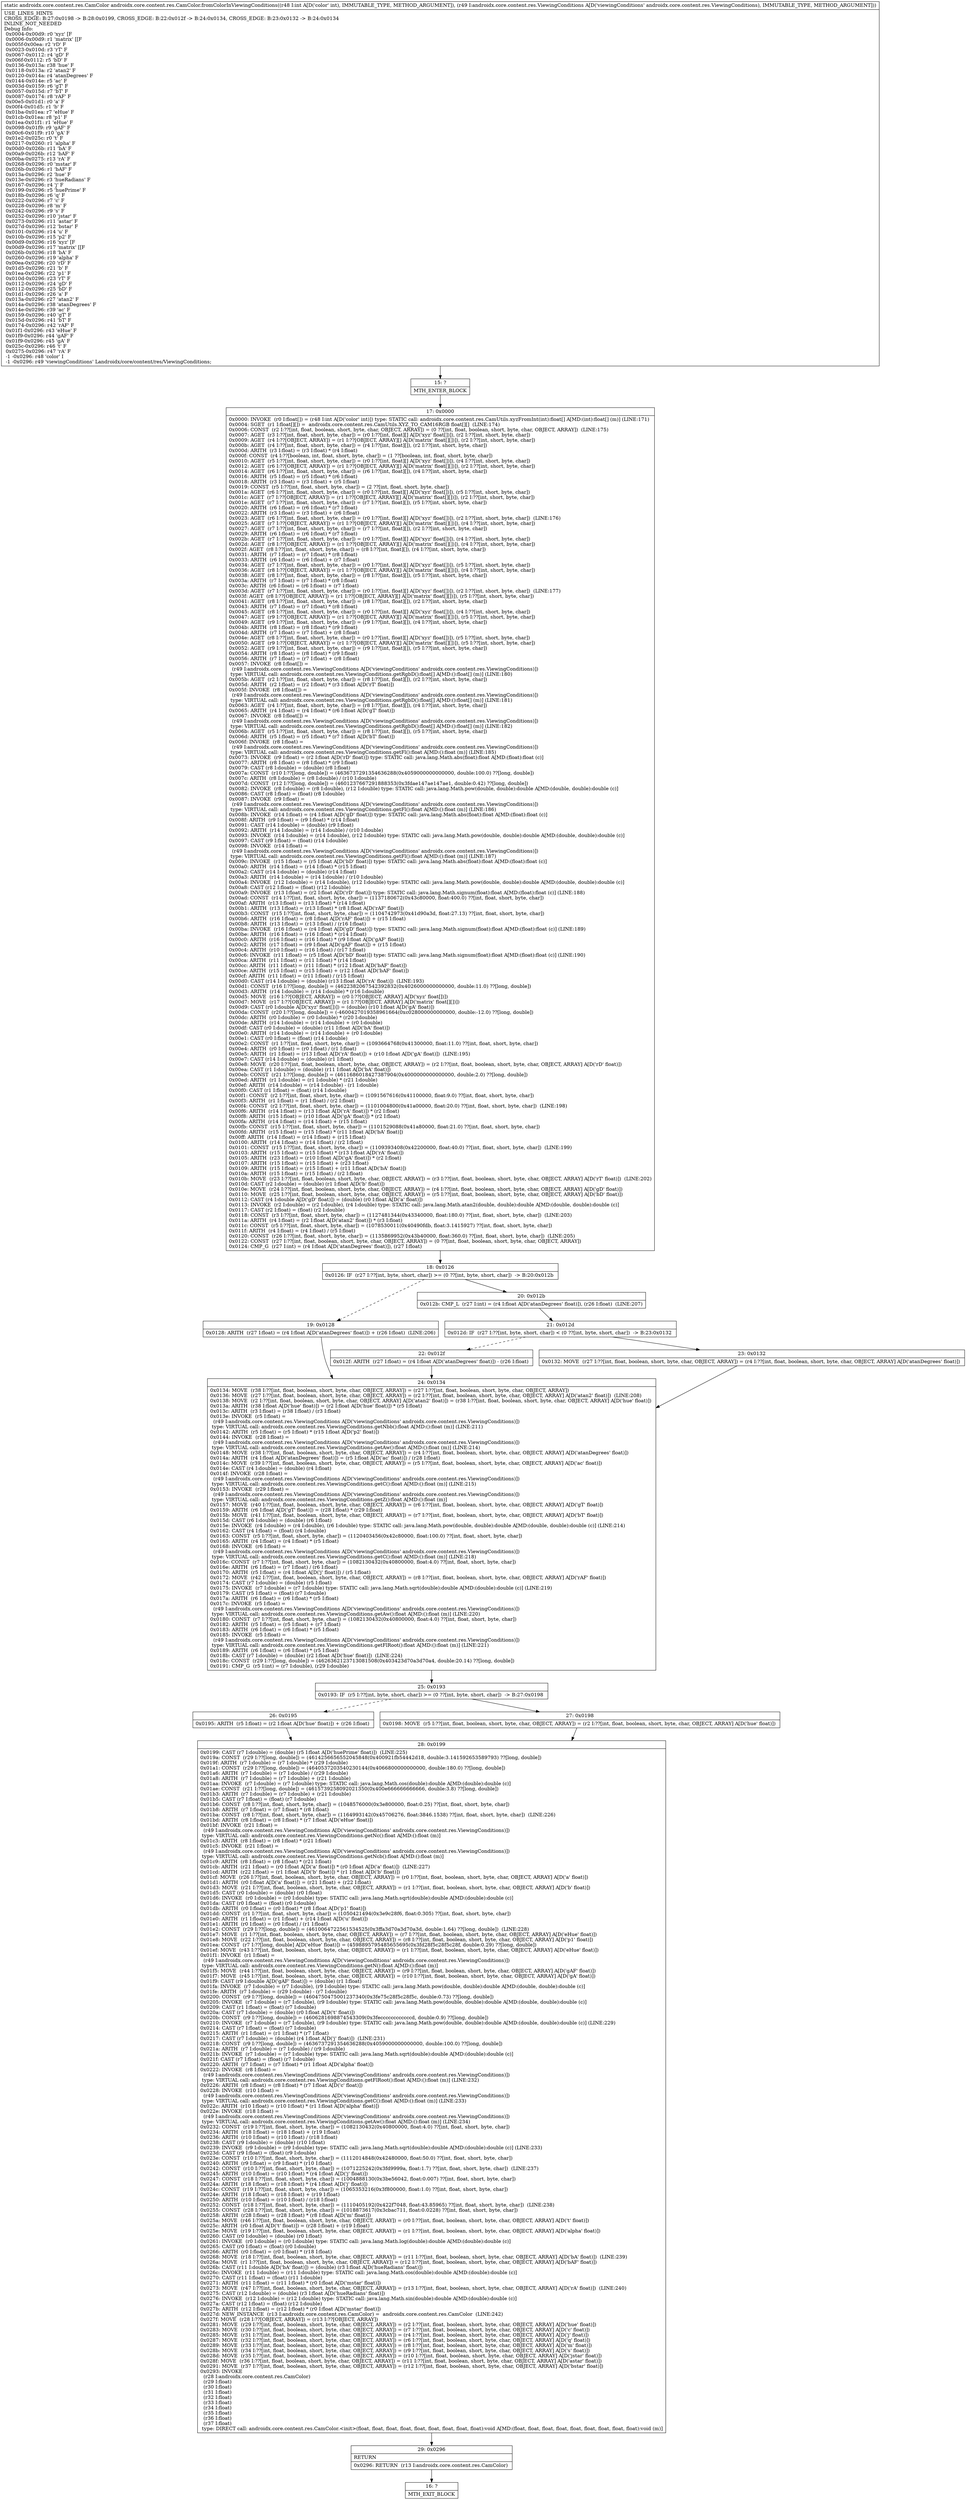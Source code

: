 digraph "CFG forandroidx.core.content.res.CamColor.fromColorInViewingConditions(ILandroidx\/core\/content\/res\/ViewingConditions;)Landroidx\/core\/content\/res\/CamColor;" {
Node_15 [shape=record,label="{15\:\ ?|MTH_ENTER_BLOCK\l}"];
Node_17 [shape=record,label="{17\:\ 0x0000|0x0000: INVOKE  (r0 I:float[]) = (r48 I:int A[D('color' int)]) type: STATIC call: androidx.core.content.res.CamUtils.xyzFromInt(int):float[] A[MD:(int):float[] (m)] (LINE:171)\l0x0004: SGET  (r1 I:float[][]) =  androidx.core.content.res.CamUtils.XYZ_TO_CAM16RGB float[][]  (LINE:174)\l0x0006: CONST  (r2 I:??[int, float, boolean, short, byte, char, OBJECT, ARRAY]) = (0 ??[int, float, boolean, short, byte, char, OBJECT, ARRAY])  (LINE:175)\l0x0007: AGET  (r3 I:??[int, float, short, byte, char]) = (r0 I:??[int, float][] A[D('xyz' float[])]), (r2 I:??[int, short, byte, char]) \l0x0009: AGET  (r4 I:??[OBJECT, ARRAY]) = (r1 I:??[OBJECT, ARRAY][] A[D('matrix' float[][])]), (r2 I:??[int, short, byte, char]) \l0x000b: AGET  (r4 I:??[int, float, short, byte, char]) = (r4 I:??[int, float][]), (r2 I:??[int, short, byte, char]) \l0x000d: ARITH  (r3 I:float) = (r3 I:float) * (r4 I:float) \l0x000f: CONST  (r4 I:??[boolean, int, float, short, byte, char]) = (1 ??[boolean, int, float, short, byte, char]) \l0x0010: AGET  (r5 I:??[int, float, short, byte, char]) = (r0 I:??[int, float][] A[D('xyz' float[])]), (r4 I:??[int, short, byte, char]) \l0x0012: AGET  (r6 I:??[OBJECT, ARRAY]) = (r1 I:??[OBJECT, ARRAY][] A[D('matrix' float[][])]), (r2 I:??[int, short, byte, char]) \l0x0014: AGET  (r6 I:??[int, float, short, byte, char]) = (r6 I:??[int, float][]), (r4 I:??[int, short, byte, char]) \l0x0016: ARITH  (r5 I:float) = (r5 I:float) * (r6 I:float) \l0x0018: ARITH  (r3 I:float) = (r3 I:float) + (r5 I:float) \l0x0019: CONST  (r5 I:??[int, float, short, byte, char]) = (2 ??[int, float, short, byte, char]) \l0x001a: AGET  (r6 I:??[int, float, short, byte, char]) = (r0 I:??[int, float][] A[D('xyz' float[])]), (r5 I:??[int, short, byte, char]) \l0x001c: AGET  (r7 I:??[OBJECT, ARRAY]) = (r1 I:??[OBJECT, ARRAY][] A[D('matrix' float[][])]), (r2 I:??[int, short, byte, char]) \l0x001e: AGET  (r7 I:??[int, float, short, byte, char]) = (r7 I:??[int, float][]), (r5 I:??[int, short, byte, char]) \l0x0020: ARITH  (r6 I:float) = (r6 I:float) * (r7 I:float) \l0x0022: ARITH  (r3 I:float) = (r3 I:float) + (r6 I:float) \l0x0023: AGET  (r6 I:??[int, float, short, byte, char]) = (r0 I:??[int, float][] A[D('xyz' float[])]), (r2 I:??[int, short, byte, char])  (LINE:176)\l0x0025: AGET  (r7 I:??[OBJECT, ARRAY]) = (r1 I:??[OBJECT, ARRAY][] A[D('matrix' float[][])]), (r4 I:??[int, short, byte, char]) \l0x0027: AGET  (r7 I:??[int, float, short, byte, char]) = (r7 I:??[int, float][]), (r2 I:??[int, short, byte, char]) \l0x0029: ARITH  (r6 I:float) = (r6 I:float) * (r7 I:float) \l0x002b: AGET  (r7 I:??[int, float, short, byte, char]) = (r0 I:??[int, float][] A[D('xyz' float[])]), (r4 I:??[int, short, byte, char]) \l0x002d: AGET  (r8 I:??[OBJECT, ARRAY]) = (r1 I:??[OBJECT, ARRAY][] A[D('matrix' float[][])]), (r4 I:??[int, short, byte, char]) \l0x002f: AGET  (r8 I:??[int, float, short, byte, char]) = (r8 I:??[int, float][]), (r4 I:??[int, short, byte, char]) \l0x0031: ARITH  (r7 I:float) = (r7 I:float) * (r8 I:float) \l0x0033: ARITH  (r6 I:float) = (r6 I:float) + (r7 I:float) \l0x0034: AGET  (r7 I:??[int, float, short, byte, char]) = (r0 I:??[int, float][] A[D('xyz' float[])]), (r5 I:??[int, short, byte, char]) \l0x0036: AGET  (r8 I:??[OBJECT, ARRAY]) = (r1 I:??[OBJECT, ARRAY][] A[D('matrix' float[][])]), (r4 I:??[int, short, byte, char]) \l0x0038: AGET  (r8 I:??[int, float, short, byte, char]) = (r8 I:??[int, float][]), (r5 I:??[int, short, byte, char]) \l0x003a: ARITH  (r7 I:float) = (r7 I:float) * (r8 I:float) \l0x003c: ARITH  (r6 I:float) = (r6 I:float) + (r7 I:float) \l0x003d: AGET  (r7 I:??[int, float, short, byte, char]) = (r0 I:??[int, float][] A[D('xyz' float[])]), (r2 I:??[int, short, byte, char])  (LINE:177)\l0x003f: AGET  (r8 I:??[OBJECT, ARRAY]) = (r1 I:??[OBJECT, ARRAY][] A[D('matrix' float[][])]), (r5 I:??[int, short, byte, char]) \l0x0041: AGET  (r8 I:??[int, float, short, byte, char]) = (r8 I:??[int, float][]), (r2 I:??[int, short, byte, char]) \l0x0043: ARITH  (r7 I:float) = (r7 I:float) * (r8 I:float) \l0x0045: AGET  (r8 I:??[int, float, short, byte, char]) = (r0 I:??[int, float][] A[D('xyz' float[])]), (r4 I:??[int, short, byte, char]) \l0x0047: AGET  (r9 I:??[OBJECT, ARRAY]) = (r1 I:??[OBJECT, ARRAY][] A[D('matrix' float[][])]), (r5 I:??[int, short, byte, char]) \l0x0049: AGET  (r9 I:??[int, float, short, byte, char]) = (r9 I:??[int, float][]), (r4 I:??[int, short, byte, char]) \l0x004b: ARITH  (r8 I:float) = (r8 I:float) * (r9 I:float) \l0x004d: ARITH  (r7 I:float) = (r7 I:float) + (r8 I:float) \l0x004e: AGET  (r8 I:??[int, float, short, byte, char]) = (r0 I:??[int, float][] A[D('xyz' float[])]), (r5 I:??[int, short, byte, char]) \l0x0050: AGET  (r9 I:??[OBJECT, ARRAY]) = (r1 I:??[OBJECT, ARRAY][] A[D('matrix' float[][])]), (r5 I:??[int, short, byte, char]) \l0x0052: AGET  (r9 I:??[int, float, short, byte, char]) = (r9 I:??[int, float][]), (r5 I:??[int, short, byte, char]) \l0x0054: ARITH  (r8 I:float) = (r8 I:float) * (r9 I:float) \l0x0056: ARITH  (r7 I:float) = (r7 I:float) + (r8 I:float) \l0x0057: INVOKE  (r8 I:float[]) = \l  (r49 I:androidx.core.content.res.ViewingConditions A[D('viewingConditions' androidx.core.content.res.ViewingConditions)])\l type: VIRTUAL call: androidx.core.content.res.ViewingConditions.getRgbD():float[] A[MD:():float[] (m)] (LINE:180)\l0x005b: AGET  (r2 I:??[int, float, short, byte, char]) = (r8 I:??[int, float][]), (r2 I:??[int, short, byte, char]) \l0x005d: ARITH  (r2 I:float) = (r2 I:float) * (r3 I:float A[D('rT' float)]) \l0x005f: INVOKE  (r8 I:float[]) = \l  (r49 I:androidx.core.content.res.ViewingConditions A[D('viewingConditions' androidx.core.content.res.ViewingConditions)])\l type: VIRTUAL call: androidx.core.content.res.ViewingConditions.getRgbD():float[] A[MD:():float[] (m)] (LINE:181)\l0x0063: AGET  (r4 I:??[int, float, short, byte, char]) = (r8 I:??[int, float][]), (r4 I:??[int, short, byte, char]) \l0x0065: ARITH  (r4 I:float) = (r4 I:float) * (r6 I:float A[D('gT' float)]) \l0x0067: INVOKE  (r8 I:float[]) = \l  (r49 I:androidx.core.content.res.ViewingConditions A[D('viewingConditions' androidx.core.content.res.ViewingConditions)])\l type: VIRTUAL call: androidx.core.content.res.ViewingConditions.getRgbD():float[] A[MD:():float[] (m)] (LINE:182)\l0x006b: AGET  (r5 I:??[int, float, short, byte, char]) = (r8 I:??[int, float][]), (r5 I:??[int, short, byte, char]) \l0x006d: ARITH  (r5 I:float) = (r5 I:float) * (r7 I:float A[D('bT' float)]) \l0x006f: INVOKE  (r8 I:float) = \l  (r49 I:androidx.core.content.res.ViewingConditions A[D('viewingConditions' androidx.core.content.res.ViewingConditions)])\l type: VIRTUAL call: androidx.core.content.res.ViewingConditions.getFl():float A[MD:():float (m)] (LINE:185)\l0x0073: INVOKE  (r9 I:float) = (r2 I:float A[D('rD' float)]) type: STATIC call: java.lang.Math.abs(float):float A[MD:(float):float (c)]\l0x0077: ARITH  (r8 I:float) = (r8 I:float) * (r9 I:float) \l0x0079: CAST (r8 I:double) = (double) (r8 I:float) \l0x007a: CONST  (r10 I:??[long, double]) = (4636737291354636288(0x4059000000000000, double:100.0) ??[long, double]) \l0x007c: ARITH  (r8 I:double) = (r8 I:double) \/ (r10 I:double) \l0x007d: CONST  (r12 I:??[long, double]) = (4601237667291888353(0x3fdae147ae147ae1, double:0.42) ??[long, double]) \l0x0082: INVOKE  (r8 I:double) = (r8 I:double), (r12 I:double) type: STATIC call: java.lang.Math.pow(double, double):double A[MD:(double, double):double (c)]\l0x0086: CAST (r8 I:float) = (float) (r8 I:double) \l0x0087: INVOKE  (r9 I:float) = \l  (r49 I:androidx.core.content.res.ViewingConditions A[D('viewingConditions' androidx.core.content.res.ViewingConditions)])\l type: VIRTUAL call: androidx.core.content.res.ViewingConditions.getFl():float A[MD:():float (m)] (LINE:186)\l0x008b: INVOKE  (r14 I:float) = (r4 I:float A[D('gD' float)]) type: STATIC call: java.lang.Math.abs(float):float A[MD:(float):float (c)]\l0x008f: ARITH  (r9 I:float) = (r9 I:float) * (r14 I:float) \l0x0091: CAST (r14 I:double) = (double) (r9 I:float) \l0x0092: ARITH  (r14 I:double) = (r14 I:double) \/ (r10 I:double) \l0x0093: INVOKE  (r14 I:double) = (r14 I:double), (r12 I:double) type: STATIC call: java.lang.Math.pow(double, double):double A[MD:(double, double):double (c)]\l0x0097: CAST (r9 I:float) = (float) (r14 I:double) \l0x0098: INVOKE  (r14 I:float) = \l  (r49 I:androidx.core.content.res.ViewingConditions A[D('viewingConditions' androidx.core.content.res.ViewingConditions)])\l type: VIRTUAL call: androidx.core.content.res.ViewingConditions.getFl():float A[MD:():float (m)] (LINE:187)\l0x009c: INVOKE  (r15 I:float) = (r5 I:float A[D('bD' float)]) type: STATIC call: java.lang.Math.abs(float):float A[MD:(float):float (c)]\l0x00a0: ARITH  (r14 I:float) = (r14 I:float) * (r15 I:float) \l0x00a2: CAST (r14 I:double) = (double) (r14 I:float) \l0x00a3: ARITH  (r14 I:double) = (r14 I:double) \/ (r10 I:double) \l0x00a4: INVOKE  (r12 I:double) = (r14 I:double), (r12 I:double) type: STATIC call: java.lang.Math.pow(double, double):double A[MD:(double, double):double (c)]\l0x00a8: CAST (r12 I:float) = (float) (r12 I:double) \l0x00a9: INVOKE  (r13 I:float) = (r2 I:float A[D('rD' float)]) type: STATIC call: java.lang.Math.signum(float):float A[MD:(float):float (c)] (LINE:188)\l0x00ad: CONST  (r14 I:??[int, float, short, byte, char]) = (1137180672(0x43c80000, float:400.0) ??[int, float, short, byte, char]) \l0x00af: ARITH  (r13 I:float) = (r13 I:float) * (r14 I:float) \l0x00b1: ARITH  (r13 I:float) = (r13 I:float) * (r8 I:float A[D('rAF' float)]) \l0x00b3: CONST  (r15 I:??[int, float, short, byte, char]) = (1104742973(0x41d90a3d, float:27.13) ??[int, float, short, byte, char]) \l0x00b6: ARITH  (r16 I:float) = (r8 I:float A[D('rAF' float)]) + (r15 I:float) \l0x00b8: ARITH  (r13 I:float) = (r13 I:float) \/ (r16 I:float) \l0x00ba: INVOKE  (r16 I:float) = (r4 I:float A[D('gD' float)]) type: STATIC call: java.lang.Math.signum(float):float A[MD:(float):float (c)] (LINE:189)\l0x00be: ARITH  (r16 I:float) = (r16 I:float) * (r14 I:float) \l0x00c0: ARITH  (r16 I:float) = (r16 I:float) * (r9 I:float A[D('gAF' float)]) \l0x00c2: ARITH  (r17 I:float) = (r9 I:float A[D('gAF' float)]) + (r15 I:float) \l0x00c4: ARITH  (r10 I:float) = (r16 I:float) \/ (r17 I:float) \l0x00c6: INVOKE  (r11 I:float) = (r5 I:float A[D('bD' float)]) type: STATIC call: java.lang.Math.signum(float):float A[MD:(float):float (c)] (LINE:190)\l0x00ca: ARITH  (r11 I:float) = (r11 I:float) * (r14 I:float) \l0x00cc: ARITH  (r11 I:float) = (r11 I:float) * (r12 I:float A[D('bAF' float)]) \l0x00ce: ARITH  (r15 I:float) = (r15 I:float) + (r12 I:float A[D('bAF' float)]) \l0x00cf: ARITH  (r11 I:float) = (r11 I:float) \/ (r15 I:float) \l0x00d0: CAST (r14 I:double) = (double) (r13 I:float A[D('rA' float)])  (LINE:193)\l0x00d1: CONST  (r16 I:??[long, double]) = (4622382067542392832(0x4026000000000000, double:11.0) ??[long, double]) \l0x00d3: ARITH  (r14 I:double) = (r14 I:double) * (r16 I:double) \l0x00d5: MOVE  (r16 I:??[OBJECT, ARRAY]) = (r0 I:??[OBJECT, ARRAY] A[D('xyz' float[])]) \l0x00d7: MOVE  (r17 I:??[OBJECT, ARRAY]) = (r1 I:??[OBJECT, ARRAY] A[D('matrix' float[][])]) \l0x00d9: CAST (r0 I:double A[D('xyz' float[])]) = (double) (r10 I:float A[D('gA' float)]) \l0x00da: CONST  (r20 I:??[long, double]) = (\-4600427019358961664(0xc028000000000000, double:\-12.0) ??[long, double]) \l0x00dc: ARITH  (r0 I:double) = (r0 I:double) * (r20 I:double) \l0x00de: ARITH  (r14 I:double) = (r14 I:double) + (r0 I:double) \l0x00df: CAST (r0 I:double) = (double) (r11 I:float A[D('bA' float)]) \l0x00e0: ARITH  (r14 I:double) = (r14 I:double) + (r0 I:double) \l0x00e1: CAST (r0 I:float) = (float) (r14 I:double) \l0x00e2: CONST  (r1 I:??[int, float, short, byte, char]) = (1093664768(0x41300000, float:11.0) ??[int, float, short, byte, char]) \l0x00e4: ARITH  (r0 I:float) = (r0 I:float) \/ (r1 I:float) \l0x00e5: ARITH  (r1 I:float) = (r13 I:float A[D('rA' float)]) + (r10 I:float A[D('gA' float)])  (LINE:195)\l0x00e7: CAST (r14 I:double) = (double) (r1 I:float) \l0x00e8: MOVE  (r20 I:??[int, float, boolean, short, byte, char, OBJECT, ARRAY]) = (r2 I:??[int, float, boolean, short, byte, char, OBJECT, ARRAY] A[D('rD' float)]) \l0x00ea: CAST (r1 I:double) = (double) (r11 I:float A[D('bA' float)]) \l0x00eb: CONST  (r21 I:??[long, double]) = (4611686018427387904(0x4000000000000000, double:2.0) ??[long, double]) \l0x00ed: ARITH  (r1 I:double) = (r1 I:double) * (r21 I:double) \l0x00ef: ARITH  (r14 I:double) = (r14 I:double) \- (r1 I:double) \l0x00f0: CAST (r1 I:float) = (float) (r14 I:double) \l0x00f1: CONST  (r2 I:??[int, float, short, byte, char]) = (1091567616(0x41100000, float:9.0) ??[int, float, short, byte, char]) \l0x00f3: ARITH  (r1 I:float) = (r1 I:float) \/ (r2 I:float) \l0x00f4: CONST  (r2 I:??[int, float, short, byte, char]) = (1101004800(0x41a00000, float:20.0) ??[int, float, short, byte, char])  (LINE:198)\l0x00f6: ARITH  (r14 I:float) = (r13 I:float A[D('rA' float)]) * (r2 I:float) \l0x00f8: ARITH  (r15 I:float) = (r10 I:float A[D('gA' float)]) * (r2 I:float) \l0x00fa: ARITH  (r14 I:float) = (r14 I:float) + (r15 I:float) \l0x00fb: CONST  (r15 I:??[int, float, short, byte, char]) = (1101529088(0x41a80000, float:21.0) ??[int, float, short, byte, char]) \l0x00fd: ARITH  (r15 I:float) = (r15 I:float) * (r11 I:float A[D('bA' float)]) \l0x00ff: ARITH  (r14 I:float) = (r14 I:float) + (r15 I:float) \l0x0100: ARITH  (r14 I:float) = (r14 I:float) \/ (r2 I:float) \l0x0101: CONST  (r15 I:??[int, float, short, byte, char]) = (1109393408(0x42200000, float:40.0) ??[int, float, short, byte, char])  (LINE:199)\l0x0103: ARITH  (r15 I:float) = (r15 I:float) * (r13 I:float A[D('rA' float)]) \l0x0105: ARITH  (r23 I:float) = (r10 I:float A[D('gA' float)]) * (r2 I:float) \l0x0107: ARITH  (r15 I:float) = (r15 I:float) + (r23 I:float) \l0x0109: ARITH  (r15 I:float) = (r15 I:float) + (r11 I:float A[D('bA' float)]) \l0x010a: ARITH  (r15 I:float) = (r15 I:float) \/ (r2 I:float) \l0x010b: MOVE  (r23 I:??[int, float, boolean, short, byte, char, OBJECT, ARRAY]) = (r3 I:??[int, float, boolean, short, byte, char, OBJECT, ARRAY] A[D('rT' float)])  (LINE:202)\l0x010d: CAST (r2 I:double) = (double) (r1 I:float A[D('b' float)]) \l0x010e: MOVE  (r24 I:??[int, float, boolean, short, byte, char, OBJECT, ARRAY]) = (r4 I:??[int, float, boolean, short, byte, char, OBJECT, ARRAY] A[D('gD' float)]) \l0x0110: MOVE  (r25 I:??[int, float, boolean, short, byte, char, OBJECT, ARRAY]) = (r5 I:??[int, float, boolean, short, byte, char, OBJECT, ARRAY] A[D('bD' float)]) \l0x0112: CAST (r4 I:double A[D('gD' float)]) = (double) (r0 I:float A[D('a' float)]) \l0x0113: INVOKE  (r2 I:double) = (r2 I:double), (r4 I:double) type: STATIC call: java.lang.Math.atan2(double, double):double A[MD:(double, double):double (c)]\l0x0117: CAST (r2 I:float) = (float) (r2 I:double) \l0x0118: CONST  (r3 I:??[int, float, short, byte, char]) = (1127481344(0x43340000, float:180.0) ??[int, float, short, byte, char])  (LINE:203)\l0x011a: ARITH  (r4 I:float) = (r2 I:float A[D('atan2' float)]) * (r3 I:float) \l0x011c: CONST  (r5 I:??[int, float, short, byte, char]) = (1078530011(0x40490fdb, float:3.1415927) ??[int, float, short, byte, char]) \l0x011f: ARITH  (r4 I:float) = (r4 I:float) \/ (r5 I:float) \l0x0120: CONST  (r26 I:??[int, float, short, byte, char]) = (1135869952(0x43b40000, float:360.0) ??[int, float, short, byte, char])  (LINE:205)\l0x0122: CONST  (r27 I:??[int, float, boolean, short, byte, char, OBJECT, ARRAY]) = (0 ??[int, float, boolean, short, byte, char, OBJECT, ARRAY]) \l0x0124: CMP_G  (r27 I:int) = (r4 I:float A[D('atanDegrees' float)]), (r27 I:float) \l}"];
Node_18 [shape=record,label="{18\:\ 0x0126|0x0126: IF  (r27 I:??[int, byte, short, char]) \>= (0 ??[int, byte, short, char])  \-\> B:20:0x012b \l}"];
Node_19 [shape=record,label="{19\:\ 0x0128|0x0128: ARITH  (r27 I:float) = (r4 I:float A[D('atanDegrees' float)]) + (r26 I:float)  (LINE:206)\l}"];
Node_24 [shape=record,label="{24\:\ 0x0134|0x0134: MOVE  (r38 I:??[int, float, boolean, short, byte, char, OBJECT, ARRAY]) = (r27 I:??[int, float, boolean, short, byte, char, OBJECT, ARRAY]) \l0x0136: MOVE  (r27 I:??[int, float, boolean, short, byte, char, OBJECT, ARRAY]) = (r2 I:??[int, float, boolean, short, byte, char, OBJECT, ARRAY] A[D('atan2' float)])  (LINE:208)\l0x0138: MOVE  (r2 I:??[int, float, boolean, short, byte, char, OBJECT, ARRAY] A[D('atan2' float)]) = (r38 I:??[int, float, boolean, short, byte, char, OBJECT, ARRAY] A[D('hue' float)]) \l0x013a: ARITH  (r38 I:float A[D('hue' float)]) = (r2 I:float A[D('hue' float)]) * (r5 I:float) \l0x013c: ARITH  (r3 I:float) = (r38 I:float) \/ (r3 I:float) \l0x013e: INVOKE  (r5 I:float) = \l  (r49 I:androidx.core.content.res.ViewingConditions A[D('viewingConditions' androidx.core.content.res.ViewingConditions)])\l type: VIRTUAL call: androidx.core.content.res.ViewingConditions.getNbb():float A[MD:():float (m)] (LINE:211)\l0x0142: ARITH  (r5 I:float) = (r5 I:float) * (r15 I:float A[D('p2' float)]) \l0x0144: INVOKE  (r28 I:float) = \l  (r49 I:androidx.core.content.res.ViewingConditions A[D('viewingConditions' androidx.core.content.res.ViewingConditions)])\l type: VIRTUAL call: androidx.core.content.res.ViewingConditions.getAw():float A[MD:():float (m)] (LINE:214)\l0x0148: MOVE  (r38 I:??[int, float, boolean, short, byte, char, OBJECT, ARRAY]) = (r4 I:??[int, float, boolean, short, byte, char, OBJECT, ARRAY] A[D('atanDegrees' float)]) \l0x014a: ARITH  (r4 I:float A[D('atanDegrees' float)]) = (r5 I:float A[D('ac' float)]) \/ (r28 I:float) \l0x014c: MOVE  (r39 I:??[int, float, boolean, short, byte, char, OBJECT, ARRAY]) = (r5 I:??[int, float, boolean, short, byte, char, OBJECT, ARRAY] A[D('ac' float)]) \l0x014e: CAST (r4 I:double) = (double) (r4 I:float) \l0x014f: INVOKE  (r28 I:float) = \l  (r49 I:androidx.core.content.res.ViewingConditions A[D('viewingConditions' androidx.core.content.res.ViewingConditions)])\l type: VIRTUAL call: androidx.core.content.res.ViewingConditions.getC():float A[MD:():float (m)] (LINE:215)\l0x0153: INVOKE  (r29 I:float) = \l  (r49 I:androidx.core.content.res.ViewingConditions A[D('viewingConditions' androidx.core.content.res.ViewingConditions)])\l type: VIRTUAL call: androidx.core.content.res.ViewingConditions.getZ():float A[MD:():float (m)]\l0x0157: MOVE  (r40 I:??[int, float, boolean, short, byte, char, OBJECT, ARRAY]) = (r6 I:??[int, float, boolean, short, byte, char, OBJECT, ARRAY] A[D('gT' float)]) \l0x0159: ARITH  (r6 I:float A[D('gT' float)]) = (r28 I:float) * (r29 I:float) \l0x015b: MOVE  (r41 I:??[int, float, boolean, short, byte, char, OBJECT, ARRAY]) = (r7 I:??[int, float, boolean, short, byte, char, OBJECT, ARRAY] A[D('bT' float)]) \l0x015d: CAST (r6 I:double) = (double) (r6 I:float) \l0x015e: INVOKE  (r4 I:double) = (r4 I:double), (r6 I:double) type: STATIC call: java.lang.Math.pow(double, double):double A[MD:(double, double):double (c)] (LINE:214)\l0x0162: CAST (r4 I:float) = (float) (r4 I:double) \l0x0163: CONST  (r5 I:??[int, float, short, byte, char]) = (1120403456(0x42c80000, float:100.0) ??[int, float, short, byte, char]) \l0x0165: ARITH  (r4 I:float) = (r4 I:float) * (r5 I:float) \l0x0168: INVOKE  (r6 I:float) = \l  (r49 I:androidx.core.content.res.ViewingConditions A[D('viewingConditions' androidx.core.content.res.ViewingConditions)])\l type: VIRTUAL call: androidx.core.content.res.ViewingConditions.getC():float A[MD:():float (m)] (LINE:218)\l0x016c: CONST  (r7 I:??[int, float, short, byte, char]) = (1082130432(0x40800000, float:4.0) ??[int, float, short, byte, char]) \l0x016e: ARITH  (r6 I:float) = (r7 I:float) \/ (r6 I:float) \l0x0170: ARITH  (r5 I:float) = (r4 I:float A[D('j' float)]) \/ (r5 I:float) \l0x0172: MOVE  (r42 I:??[int, float, boolean, short, byte, char, OBJECT, ARRAY]) = (r8 I:??[int, float, boolean, short, byte, char, OBJECT, ARRAY] A[D('rAF' float)]) \l0x0174: CAST (r7 I:double) = (double) (r5 I:float) \l0x0175: INVOKE  (r7 I:double) = (r7 I:double) type: STATIC call: java.lang.Math.sqrt(double):double A[MD:(double):double (c)] (LINE:219)\l0x0179: CAST (r5 I:float) = (float) (r7 I:double) \l0x017a: ARITH  (r6 I:float) = (r6 I:float) * (r5 I:float) \l0x017c: INVOKE  (r5 I:float) = \l  (r49 I:androidx.core.content.res.ViewingConditions A[D('viewingConditions' androidx.core.content.res.ViewingConditions)])\l type: VIRTUAL call: androidx.core.content.res.ViewingConditions.getAw():float A[MD:():float (m)] (LINE:220)\l0x0180: CONST  (r7 I:??[int, float, short, byte, char]) = (1082130432(0x40800000, float:4.0) ??[int, float, short, byte, char]) \l0x0182: ARITH  (r5 I:float) = (r5 I:float) + (r7 I:float) \l0x0183: ARITH  (r6 I:float) = (r6 I:float) * (r5 I:float) \l0x0185: INVOKE  (r5 I:float) = \l  (r49 I:androidx.core.content.res.ViewingConditions A[D('viewingConditions' androidx.core.content.res.ViewingConditions)])\l type: VIRTUAL call: androidx.core.content.res.ViewingConditions.getFlRoot():float A[MD:():float (m)] (LINE:221)\l0x0189: ARITH  (r6 I:float) = (r6 I:float) * (r5 I:float) \l0x018b: CAST (r7 I:double) = (double) (r2 I:float A[D('hue' float)])  (LINE:224)\l0x018c: CONST  (r29 I:??[long, double]) = (4626362123713081508(0x403423d70a3d70a4, double:20.14) ??[long, double]) \l0x0191: CMP_G  (r5 I:int) = (r7 I:double), (r29 I:double) \l}"];
Node_25 [shape=record,label="{25\:\ 0x0193|0x0193: IF  (r5 I:??[int, byte, short, char]) \>= (0 ??[int, byte, short, char])  \-\> B:27:0x0198 \l}"];
Node_26 [shape=record,label="{26\:\ 0x0195|0x0195: ARITH  (r5 I:float) = (r2 I:float A[D('hue' float)]) + (r26 I:float) \l}"];
Node_28 [shape=record,label="{28\:\ 0x0199|0x0199: CAST (r7 I:double) = (double) (r5 I:float A[D('huePrime' float)])  (LINE:225)\l0x019a: CONST  (r29 I:??[long, double]) = (4614256656552045848(0x400921fb54442d18, double:3.141592653589793) ??[long, double]) \l0x019f: ARITH  (r7 I:double) = (r7 I:double) * (r29 I:double) \l0x01a1: CONST  (r29 I:??[long, double]) = (4640537203540230144(0x4066800000000000, double:180.0) ??[long, double]) \l0x01a6: ARITH  (r7 I:double) = (r7 I:double) \/ (r29 I:double) \l0x01a8: ARITH  (r7 I:double) = (r7 I:double) + (r21 I:double) \l0x01aa: INVOKE  (r7 I:double) = (r7 I:double) type: STATIC call: java.lang.Math.cos(double):double A[MD:(double):double (c)]\l0x01ae: CONST  (r21 I:??[long, double]) = (4615739258092021350(0x400e666666666666, double:3.8) ??[long, double]) \l0x01b3: ARITH  (r7 I:double) = (r7 I:double) + (r21 I:double) \l0x01b5: CAST (r7 I:float) = (float) (r7 I:double) \l0x01b6: CONST  (r8 I:??[int, float, short, byte, char]) = (1048576000(0x3e800000, float:0.25) ??[int, float, short, byte, char]) \l0x01b8: ARITH  (r7 I:float) = (r7 I:float) * (r8 I:float) \l0x01ba: CONST  (r8 I:??[int, float, short, byte, char]) = (1164993142(0x45706276, float:3846.1538) ??[int, float, short, byte, char])  (LINE:226)\l0x01bd: ARITH  (r8 I:float) = (r8 I:float) * (r7 I:float A[D('eHue' float)]) \l0x01bf: INVOKE  (r21 I:float) = \l  (r49 I:androidx.core.content.res.ViewingConditions A[D('viewingConditions' androidx.core.content.res.ViewingConditions)])\l type: VIRTUAL call: androidx.core.content.res.ViewingConditions.getNc():float A[MD:():float (m)]\l0x01c3: ARITH  (r8 I:float) = (r8 I:float) * (r21 I:float) \l0x01c5: INVOKE  (r21 I:float) = \l  (r49 I:androidx.core.content.res.ViewingConditions A[D('viewingConditions' androidx.core.content.res.ViewingConditions)])\l type: VIRTUAL call: androidx.core.content.res.ViewingConditions.getNcb():float A[MD:():float (m)]\l0x01c9: ARITH  (r8 I:float) = (r8 I:float) * (r21 I:float) \l0x01cb: ARITH  (r21 I:float) = (r0 I:float A[D('a' float)]) * (r0 I:float A[D('a' float)])  (LINE:227)\l0x01cd: ARITH  (r22 I:float) = (r1 I:float A[D('b' float)]) * (r1 I:float A[D('b' float)]) \l0x01cf: MOVE  (r26 I:??[int, float, boolean, short, byte, char, OBJECT, ARRAY]) = (r0 I:??[int, float, boolean, short, byte, char, OBJECT, ARRAY] A[D('a' float)]) \l0x01d1: ARITH  (r0 I:float A[D('a' float)]) = (r21 I:float) + (r22 I:float) \l0x01d3: MOVE  (r21 I:??[int, float, boolean, short, byte, char, OBJECT, ARRAY]) = (r1 I:??[int, float, boolean, short, byte, char, OBJECT, ARRAY] A[D('b' float)]) \l0x01d5: CAST (r0 I:double) = (double) (r0 I:float) \l0x01d6: INVOKE  (r0 I:double) = (r0 I:double) type: STATIC call: java.lang.Math.sqrt(double):double A[MD:(double):double (c)]\l0x01da: CAST (r0 I:float) = (float) (r0 I:double) \l0x01db: ARITH  (r0 I:float) = (r0 I:float) * (r8 I:float A[D('p1' float)]) \l0x01dd: CONST  (r1 I:??[int, float, short, byte, char]) = (1050421494(0x3e9c28f6, float:0.305) ??[int, float, short, byte, char]) \l0x01e0: ARITH  (r1 I:float) = (r1 I:float) + (r14 I:float A[D('u' float)]) \l0x01e1: ARITH  (r0 I:float) = (r0 I:float) \/ (r1 I:float) \l0x01e2: CONST  (r29 I:??[long, double]) = (4610064722561534525(0x3ffa3d70a3d70a3d, double:1.64) ??[long, double])  (LINE:228)\l0x01e7: MOVE  (r1 I:??[int, float, boolean, short, byte, char, OBJECT, ARRAY]) = (r7 I:??[int, float, boolean, short, byte, char, OBJECT, ARRAY] A[D('eHue' float)]) \l0x01e8: MOVE  (r22 I:??[int, float, boolean, short, byte, char, OBJECT, ARRAY]) = (r8 I:??[int, float, boolean, short, byte, char, OBJECT, ARRAY] A[D('p1' float)]) \l0x01ea: CONST  (r7 I:??[long, double] A[D('eHue' float)]) = (4598895795485655695(0x3fd28f5c28f5c28f, double:0.29) ??[long, double]) \l0x01ef: MOVE  (r43 I:??[int, float, boolean, short, byte, char, OBJECT, ARRAY]) = (r1 I:??[int, float, boolean, short, byte, char, OBJECT, ARRAY] A[D('eHue' float)]) \l0x01f1: INVOKE  (r1 I:float) = \l  (r49 I:androidx.core.content.res.ViewingConditions A[D('viewingConditions' androidx.core.content.res.ViewingConditions)])\l type: VIRTUAL call: androidx.core.content.res.ViewingConditions.getN():float A[MD:():float (m)]\l0x01f5: MOVE  (r44 I:??[int, float, boolean, short, byte, char, OBJECT, ARRAY]) = (r9 I:??[int, float, boolean, short, byte, char, OBJECT, ARRAY] A[D('gAF' float)]) \l0x01f7: MOVE  (r45 I:??[int, float, boolean, short, byte, char, OBJECT, ARRAY]) = (r10 I:??[int, float, boolean, short, byte, char, OBJECT, ARRAY] A[D('gA' float)]) \l0x01f9: CAST (r9 I:double A[D('gAF' float)]) = (double) (r1 I:float) \l0x01fa: INVOKE  (r7 I:double) = (r7 I:double), (r9 I:double) type: STATIC call: java.lang.Math.pow(double, double):double A[MD:(double, double):double (c)]\l0x01fe: ARITH  (r7 I:double) = (r29 I:double) \- (r7 I:double) \l0x0200: CONST  (r9 I:??[long, double]) = (4604750475001237340(0x3fe75c28f5c28f5c, double:0.73) ??[long, double]) \l0x0205: INVOKE  (r7 I:double) = (r7 I:double), (r9 I:double) type: STATIC call: java.lang.Math.pow(double, double):double A[MD:(double, double):double (c)]\l0x0209: CAST (r1 I:float) = (float) (r7 I:double) \l0x020a: CAST (r7 I:double) = (double) (r0 I:float A[D('t' float)]) \l0x020b: CONST  (r9 I:??[long, double]) = (4606281698874543309(0x3feccccccccccccd, double:0.9) ??[long, double]) \l0x0210: INVOKE  (r7 I:double) = (r7 I:double), (r9 I:double) type: STATIC call: java.lang.Math.pow(double, double):double A[MD:(double, double):double (c)] (LINE:229)\l0x0214: CAST (r7 I:float) = (float) (r7 I:double) \l0x0215: ARITH  (r1 I:float) = (r1 I:float) * (r7 I:float) \l0x0217: CAST (r7 I:double) = (double) (r4 I:float A[D('j' float)])  (LINE:231)\l0x0218: CONST  (r9 I:??[long, double]) = (4636737291354636288(0x4059000000000000, double:100.0) ??[long, double]) \l0x021a: ARITH  (r7 I:double) = (r7 I:double) \/ (r9 I:double) \l0x021b: INVOKE  (r7 I:double) = (r7 I:double) type: STATIC call: java.lang.Math.sqrt(double):double A[MD:(double):double (c)]\l0x021f: CAST (r7 I:float) = (float) (r7 I:double) \l0x0220: ARITH  (r7 I:float) = (r7 I:float) * (r1 I:float A[D('alpha' float)]) \l0x0222: INVOKE  (r8 I:float) = \l  (r49 I:androidx.core.content.res.ViewingConditions A[D('viewingConditions' androidx.core.content.res.ViewingConditions)])\l type: VIRTUAL call: androidx.core.content.res.ViewingConditions.getFlRoot():float A[MD:():float (m)] (LINE:232)\l0x0226: ARITH  (r8 I:float) = (r8 I:float) * (r7 I:float A[D('c' float)]) \l0x0228: INVOKE  (r10 I:float) = \l  (r49 I:androidx.core.content.res.ViewingConditions A[D('viewingConditions' androidx.core.content.res.ViewingConditions)])\l type: VIRTUAL call: androidx.core.content.res.ViewingConditions.getC():float A[MD:():float (m)] (LINE:233)\l0x022c: ARITH  (r10 I:float) = (r10 I:float) * (r1 I:float A[D('alpha' float)]) \l0x022e: INVOKE  (r18 I:float) = \l  (r49 I:androidx.core.content.res.ViewingConditions A[D('viewingConditions' androidx.core.content.res.ViewingConditions)])\l type: VIRTUAL call: androidx.core.content.res.ViewingConditions.getAw():float A[MD:():float (m)] (LINE:234)\l0x0232: CONST  (r19 I:??[int, float, short, byte, char]) = (1082130432(0x40800000, float:4.0) ??[int, float, short, byte, char]) \l0x0234: ARITH  (r18 I:float) = (r18 I:float) + (r19 I:float) \l0x0236: ARITH  (r10 I:float) = (r10 I:float) \/ (r18 I:float) \l0x0238: CAST (r9 I:double) = (double) (r10 I:float) \l0x0239: INVOKE  (r9 I:double) = (r9 I:double) type: STATIC call: java.lang.Math.sqrt(double):double A[MD:(double):double (c)] (LINE:233)\l0x023d: CAST (r9 I:float) = (float) (r9 I:double) \l0x023e: CONST  (r10 I:??[int, float, short, byte, char]) = (1112014848(0x42480000, float:50.0) ??[int, float, short, byte, char]) \l0x0240: ARITH  (r9 I:float) = (r9 I:float) * (r10 I:float) \l0x0242: CONST  (r10 I:??[int, float, short, byte, char]) = (1071225242(0x3fd9999a, float:1.7) ??[int, float, short, byte, char])  (LINE:237)\l0x0245: ARITH  (r10 I:float) = (r10 I:float) * (r4 I:float A[D('j' float)]) \l0x0247: CONST  (r18 I:??[int, float, short, byte, char]) = (1004888130(0x3be56042, float:0.007) ??[int, float, short, byte, char]) \l0x024a: ARITH  (r18 I:float) = (r18 I:float) * (r4 I:float A[D('j' float)]) \l0x024c: CONST  (r19 I:??[int, float, short, byte, char]) = (1065353216(0x3f800000, float:1.0) ??[int, float, short, byte, char]) \l0x024e: ARITH  (r18 I:float) = (r18 I:float) + (r19 I:float) \l0x0250: ARITH  (r10 I:float) = (r10 I:float) \/ (r18 I:float) \l0x0252: CONST  (r18 I:??[int, float, short, byte, char]) = (1110405192(0x422f7048, float:43.85965) ??[int, float, short, byte, char])  (LINE:238)\l0x0255: CONST  (r28 I:??[int, float, short, byte, char]) = (1018873617(0x3cbac711, float:0.0228) ??[int, float, short, byte, char]) \l0x0258: ARITH  (r28 I:float) = (r28 I:float) * (r8 I:float A[D('m' float)]) \l0x025a: MOVE  (r46 I:??[int, float, boolean, short, byte, char, OBJECT, ARRAY]) = (r0 I:??[int, float, boolean, short, byte, char, OBJECT, ARRAY] A[D('t' float)]) \l0x025c: ARITH  (r0 I:float A[D('t' float)]) = (r28 I:float) + (r19 I:float) \l0x025e: MOVE  (r19 I:??[int, float, boolean, short, byte, char, OBJECT, ARRAY]) = (r1 I:??[int, float, boolean, short, byte, char, OBJECT, ARRAY] A[D('alpha' float)]) \l0x0260: CAST (r0 I:double) = (double) (r0 I:float) \l0x0261: INVOKE  (r0 I:double) = (r0 I:double) type: STATIC call: java.lang.Math.log(double):double A[MD:(double):double (c)]\l0x0265: CAST (r0 I:float) = (float) (r0 I:double) \l0x0266: ARITH  (r0 I:float) = (r0 I:float) * (r18 I:float) \l0x0268: MOVE  (r18 I:??[int, float, boolean, short, byte, char, OBJECT, ARRAY]) = (r11 I:??[int, float, boolean, short, byte, char, OBJECT, ARRAY] A[D('bA' float)])  (LINE:239)\l0x026a: MOVE  (r1 I:??[int, float, boolean, short, byte, char, OBJECT, ARRAY]) = (r12 I:??[int, float, boolean, short, byte, char, OBJECT, ARRAY] A[D('bAF' float)]) \l0x026b: CAST (r11 I:double A[D('bA' float)]) = (double) (r3 I:float A[D('hueRadians' float)]) \l0x026c: INVOKE  (r11 I:double) = (r11 I:double) type: STATIC call: java.lang.Math.cos(double):double A[MD:(double):double (c)]\l0x0270: CAST (r11 I:float) = (float) (r11 I:double) \l0x0271: ARITH  (r11 I:float) = (r11 I:float) * (r0 I:float A[D('mstar' float)]) \l0x0273: MOVE  (r47 I:??[int, float, boolean, short, byte, char, OBJECT, ARRAY]) = (r13 I:??[int, float, boolean, short, byte, char, OBJECT, ARRAY] A[D('rA' float)])  (LINE:240)\l0x0275: CAST (r12 I:double) = (double) (r3 I:float A[D('hueRadians' float)]) \l0x0276: INVOKE  (r12 I:double) = (r12 I:double) type: STATIC call: java.lang.Math.sin(double):double A[MD:(double):double (c)]\l0x027a: CAST (r12 I:float) = (float) (r12 I:double) \l0x027b: ARITH  (r12 I:float) = (r12 I:float) * (r0 I:float A[D('mstar' float)]) \l0x027d: NEW_INSTANCE  (r13 I:androidx.core.content.res.CamColor) =  androidx.core.content.res.CamColor  (LINE:242)\l0x027f: MOVE  (r28 I:??[OBJECT, ARRAY]) = (r13 I:??[OBJECT, ARRAY]) \l0x0281: MOVE  (r29 I:??[int, float, boolean, short, byte, char, OBJECT, ARRAY]) = (r2 I:??[int, float, boolean, short, byte, char, OBJECT, ARRAY] A[D('hue' float)]) \l0x0283: MOVE  (r30 I:??[int, float, boolean, short, byte, char, OBJECT, ARRAY]) = (r7 I:??[int, float, boolean, short, byte, char, OBJECT, ARRAY] A[D('c' float)]) \l0x0285: MOVE  (r31 I:??[int, float, boolean, short, byte, char, OBJECT, ARRAY]) = (r4 I:??[int, float, boolean, short, byte, char, OBJECT, ARRAY] A[D('j' float)]) \l0x0287: MOVE  (r32 I:??[int, float, boolean, short, byte, char, OBJECT, ARRAY]) = (r6 I:??[int, float, boolean, short, byte, char, OBJECT, ARRAY] A[D('q' float)]) \l0x0289: MOVE  (r33 I:??[int, float, boolean, short, byte, char, OBJECT, ARRAY]) = (r8 I:??[int, float, boolean, short, byte, char, OBJECT, ARRAY] A[D('m' float)]) \l0x028b: MOVE  (r34 I:??[int, float, boolean, short, byte, char, OBJECT, ARRAY]) = (r9 I:??[int, float, boolean, short, byte, char, OBJECT, ARRAY] A[D('s' float)]) \l0x028d: MOVE  (r35 I:??[int, float, boolean, short, byte, char, OBJECT, ARRAY]) = (r10 I:??[int, float, boolean, short, byte, char, OBJECT, ARRAY] A[D('jstar' float)]) \l0x028f: MOVE  (r36 I:??[int, float, boolean, short, byte, char, OBJECT, ARRAY]) = (r11 I:??[int, float, boolean, short, byte, char, OBJECT, ARRAY] A[D('astar' float)]) \l0x0291: MOVE  (r37 I:??[int, float, boolean, short, byte, char, OBJECT, ARRAY]) = (r12 I:??[int, float, boolean, short, byte, char, OBJECT, ARRAY] A[D('bstar' float)]) \l0x0293: INVOKE  \l  (r28 I:androidx.core.content.res.CamColor)\l  (r29 I:float)\l  (r30 I:float)\l  (r31 I:float)\l  (r32 I:float)\l  (r33 I:float)\l  (r34 I:float)\l  (r35 I:float)\l  (r36 I:float)\l  (r37 I:float)\l type: DIRECT call: androidx.core.content.res.CamColor.\<init\>(float, float, float, float, float, float, float, float, float):void A[MD:(float, float, float, float, float, float, float, float, float):void (m)]\l}"];
Node_29 [shape=record,label="{29\:\ 0x0296|RETURN\l|0x0296: RETURN  (r13 I:androidx.core.content.res.CamColor) \l}"];
Node_16 [shape=record,label="{16\:\ ?|MTH_EXIT_BLOCK\l}"];
Node_27 [shape=record,label="{27\:\ 0x0198|0x0198: MOVE  (r5 I:??[int, float, boolean, short, byte, char, OBJECT, ARRAY]) = (r2 I:??[int, float, boolean, short, byte, char, OBJECT, ARRAY] A[D('hue' float)]) \l}"];
Node_20 [shape=record,label="{20\:\ 0x012b|0x012b: CMP_L  (r27 I:int) = (r4 I:float A[D('atanDegrees' float)]), (r26 I:float)  (LINE:207)\l}"];
Node_21 [shape=record,label="{21\:\ 0x012d|0x012d: IF  (r27 I:??[int, byte, short, char]) \< (0 ??[int, byte, short, char])  \-\> B:23:0x0132 \l}"];
Node_22 [shape=record,label="{22\:\ 0x012f|0x012f: ARITH  (r27 I:float) = (r4 I:float A[D('atanDegrees' float)]) \- (r26 I:float) \l}"];
Node_23 [shape=record,label="{23\:\ 0x0132|0x0132: MOVE  (r27 I:??[int, float, boolean, short, byte, char, OBJECT, ARRAY]) = (r4 I:??[int, float, boolean, short, byte, char, OBJECT, ARRAY] A[D('atanDegrees' float)]) \l}"];
MethodNode[shape=record,label="{static androidx.core.content.res.CamColor androidx.core.content.res.CamColor.fromColorInViewingConditions((r48 I:int A[D('color' int), IMMUTABLE_TYPE, METHOD_ARGUMENT]), (r49 I:androidx.core.content.res.ViewingConditions A[D('viewingConditions' androidx.core.content.res.ViewingConditions), IMMUTABLE_TYPE, METHOD_ARGUMENT]))  | USE_LINES_HINTS\lCROSS_EDGE: B:27:0x0198 \-\> B:28:0x0199, CROSS_EDGE: B:22:0x012f \-\> B:24:0x0134, CROSS_EDGE: B:23:0x0132 \-\> B:24:0x0134\lINLINE_NOT_NEEDED\lDebug Info:\l  0x0004\-0x00d9: r0 'xyz' [F\l  0x0006\-0x00d9: r1 'matrix' [[F\l  0x005f\-0x00ea: r2 'rD' F\l  0x0023\-0x010d: r3 'rT' F\l  0x0067\-0x0112: r4 'gD' F\l  0x006f\-0x0112: r5 'bD' F\l  0x0136\-0x013a: r38 'hue' F\l  0x0118\-0x013a: r2 'atan2' F\l  0x0120\-0x014a: r4 'atanDegrees' F\l  0x0144\-0x014e: r5 'ac' F\l  0x003d\-0x0159: r6 'gT' F\l  0x0057\-0x015d: r7 'bT' F\l  0x0087\-0x0174: r8 'rAF' F\l  0x00e5\-0x01d1: r0 'a' F\l  0x00f4\-0x01d5: r1 'b' F\l  0x01ba\-0x01ea: r7 'eHue' F\l  0x01cb\-0x01ea: r8 'p1' F\l  0x01ea\-0x01f1: r1 'eHue' F\l  0x0098\-0x01f9: r9 'gAF' F\l  0x00c6\-0x01f9: r10 'gA' F\l  0x01e2\-0x025c: r0 't' F\l  0x0217\-0x0260: r1 'alpha' F\l  0x00d0\-0x026b: r11 'bA' F\l  0x00a9\-0x026b: r12 'bAF' F\l  0x00ba\-0x0275: r13 'rA' F\l  0x0268\-0x0296: r0 'mstar' F\l  0x026b\-0x0296: r1 'bAF' F\l  0x013a\-0x0296: r2 'hue' F\l  0x013e\-0x0296: r3 'hueRadians' F\l  0x0167\-0x0296: r4 'j' F\l  0x0199\-0x0296: r5 'huePrime' F\l  0x018b\-0x0296: r6 'q' F\l  0x0222\-0x0296: r7 'c' F\l  0x0228\-0x0296: r8 'm' F\l  0x0242\-0x0296: r9 's' F\l  0x0252\-0x0296: r10 'jstar' F\l  0x0273\-0x0296: r11 'astar' F\l  0x027d\-0x0296: r12 'bstar' F\l  0x0101\-0x0296: r14 'u' F\l  0x010b\-0x0296: r15 'p2' F\l  0x00d9\-0x0296: r16 'xyz' [F\l  0x00d9\-0x0296: r17 'matrix' [[F\l  0x026b\-0x0296: r18 'bA' F\l  0x0260\-0x0296: r19 'alpha' F\l  0x00ea\-0x0296: r20 'rD' F\l  0x01d5\-0x0296: r21 'b' F\l  0x01ea\-0x0296: r22 'p1' F\l  0x010d\-0x0296: r23 'rT' F\l  0x0112\-0x0296: r24 'gD' F\l  0x0112\-0x0296: r25 'bD' F\l  0x01d1\-0x0296: r26 'a' F\l  0x013a\-0x0296: r27 'atan2' F\l  0x014a\-0x0296: r38 'atanDegrees' F\l  0x014e\-0x0296: r39 'ac' F\l  0x0159\-0x0296: r40 'gT' F\l  0x015d\-0x0296: r41 'bT' F\l  0x0174\-0x0296: r42 'rAF' F\l  0x01f1\-0x0296: r43 'eHue' F\l  0x01f9\-0x0296: r44 'gAF' F\l  0x01f9\-0x0296: r45 'gA' F\l  0x025c\-0x0296: r46 't' F\l  0x0275\-0x0296: r47 'rA' F\l  \-1 \-0x0296: r48 'color' I\l  \-1 \-0x0296: r49 'viewingConditions' Landroidx\/core\/content\/res\/ViewingConditions;\l}"];
MethodNode -> Node_15;Node_15 -> Node_17;
Node_17 -> Node_18;
Node_18 -> Node_19[style=dashed];
Node_18 -> Node_20;
Node_19 -> Node_24;
Node_24 -> Node_25;
Node_25 -> Node_26[style=dashed];
Node_25 -> Node_27;
Node_26 -> Node_28;
Node_28 -> Node_29;
Node_29 -> Node_16;
Node_27 -> Node_28;
Node_20 -> Node_21;
Node_21 -> Node_22[style=dashed];
Node_21 -> Node_23;
Node_22 -> Node_24;
Node_23 -> Node_24;
}

